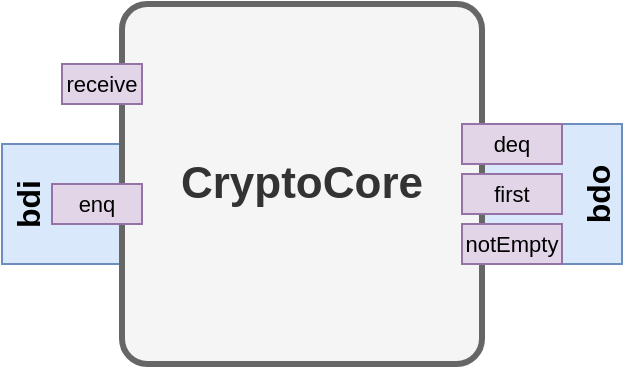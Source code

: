 <mxfile version="13.9.9" type="device"><diagram id="mfvP53huj2iRcH7EizIU" name="Page-1"><mxGraphModel dx="946" dy="706" grid="1" gridSize="10" guides="1" tooltips="1" connect="1" arrows="1" fold="1" page="1" pageScale="1" pageWidth="850" pageHeight="1100" math="0" shadow="0"><root><mxCell id="0"/><mxCell id="1" parent="0"/><mxCell id="WyTX-RN73b4iVx-SWu1v-3" value="&lt;font style=&quot;font-size: 16px;&quot;&gt;&lt;b style=&quot;font-size: 16px;&quot;&gt;bdi&lt;/b&gt;&lt;br style=&quot;font-size: 16px;&quot;&gt;&lt;/font&gt;" style="rounded=0;whiteSpace=wrap;html=1;fillColor=#dae8fc;strokeColor=#6c8ebf;align=center;fontSize=16;horizontal=0;verticalAlign=top;spacing=-1;" parent="1" vertex="1"><mxGeometry x="210" y="270" width="60" height="60" as="geometry"/></mxCell><mxCell id="JBD0LgWiBs-crhYszTgG-2" value="&lt;span style=&quot;font-size: 16px;&quot;&gt;&lt;b style=&quot;font-size: 16px;&quot;&gt;bdo&lt;/b&gt;&lt;/span&gt;" style="rounded=0;whiteSpace=wrap;html=1;fillColor=#dae8fc;strokeColor=#6c8ebf;align=center;fontSize=16;horizontal=0;verticalAlign=bottom;" vertex="1" parent="1"><mxGeometry x="450" y="260" width="70" height="70" as="geometry"/></mxCell><mxCell id="WyTX-RN73b4iVx-SWu1v-1" value="&lt;font style=&quot;font-size: 22px&quot;&gt;&lt;b&gt;CryptoCore&lt;/b&gt;&lt;/font&gt;" style="whiteSpace=wrap;html=1;aspect=fixed;rounded=1;arcSize=7;strokeWidth=3;fillColor=#f5f5f5;strokeColor=#666666;fontColor=#333333;" parent="1" vertex="1"><mxGeometry x="270" y="200" width="180" height="180" as="geometry"/></mxCell><mxCell id="JBD0LgWiBs-crhYszTgG-4" value="enq" style="text;html=1;strokeColor=#9673a6;fillColor=#e1d5e7;align=center;verticalAlign=middle;whiteSpace=wrap;rounded=0;fontSize=11;" vertex="1" parent="1"><mxGeometry x="235" y="290" width="45" height="20" as="geometry"/></mxCell><mxCell id="WyTX-RN73b4iVx-SWu1v-6" value="receive" style="text;html=1;strokeColor=#9673a6;fillColor=#e1d5e7;align=center;verticalAlign=middle;whiteSpace=wrap;rounded=0;fontSize=11;" parent="1" vertex="1"><mxGeometry x="240" y="230" width="40" height="20" as="geometry"/></mxCell><mxCell id="JBD0LgWiBs-crhYszTgG-6" value="deq" style="text;html=1;strokeColor=#9673a6;fillColor=#e1d5e7;align=center;verticalAlign=middle;whiteSpace=wrap;rounded=0;fontSize=11;" vertex="1" parent="1"><mxGeometry x="440" y="260" width="50" height="20" as="geometry"/></mxCell><mxCell id="JBD0LgWiBs-crhYszTgG-7" value="first" style="text;html=1;strokeColor=#9673a6;fillColor=#e1d5e7;align=center;verticalAlign=middle;whiteSpace=wrap;rounded=0;fontSize=11;" vertex="1" parent="1"><mxGeometry x="440" y="285" width="50" height="20" as="geometry"/></mxCell><mxCell id="JBD0LgWiBs-crhYszTgG-8" value="notEmpty" style="text;html=1;strokeColor=#9673a6;fillColor=#e1d5e7;align=center;verticalAlign=middle;whiteSpace=wrap;rounded=0;fontSize=11;" vertex="1" parent="1"><mxGeometry x="440" y="310" width="50" height="20" as="geometry"/></mxCell></root></mxGraphModel></diagram></mxfile>